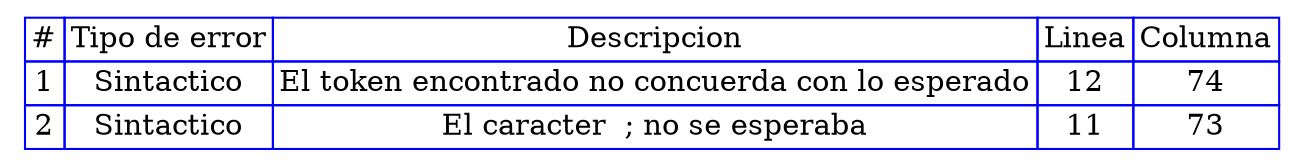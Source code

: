 digraph {

  tbl [

    shape=plaintext
    label=<
      <table border='0' cellborder='1' color='blue' cellspacing='0'>
        <tr><td>#</td><td>Tipo de error</td><td>Descripcion</td><td>Linea</td><td>Columna</td></tr><tr><td>1</td><td>Sintactico</td><td>El token encontrado no concuerda con lo esperado</td><td>12</td><td>74</td></tr>
<tr><td>2</td><td>Sintactico</td><td>El caracter  ; no se esperaba</td><td>11</td><td>73</td></tr>
</table>

    >];

}

